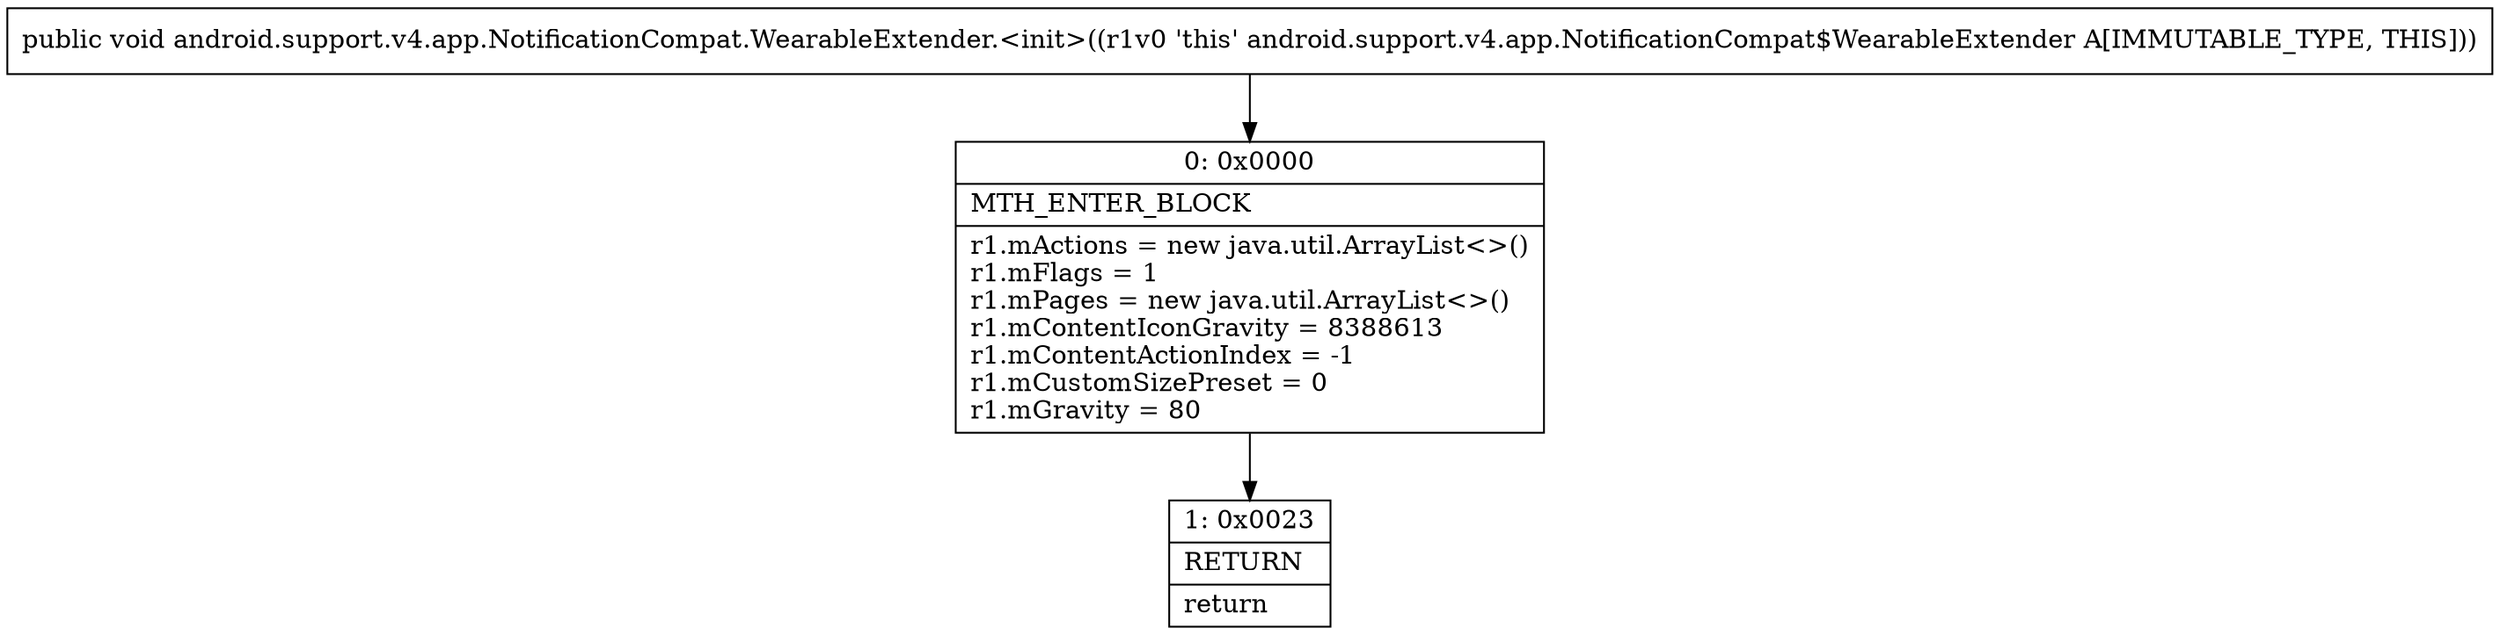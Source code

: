 digraph "CFG forandroid.support.v4.app.NotificationCompat.WearableExtender.\<init\>()V" {
Node_0 [shape=record,label="{0\:\ 0x0000|MTH_ENTER_BLOCK\l|r1.mActions = new java.util.ArrayList\<\>()\lr1.mFlags = 1\lr1.mPages = new java.util.ArrayList\<\>()\lr1.mContentIconGravity = 8388613\lr1.mContentActionIndex = \-1\lr1.mCustomSizePreset = 0\lr1.mGravity = 80\l}"];
Node_1 [shape=record,label="{1\:\ 0x0023|RETURN\l|return\l}"];
MethodNode[shape=record,label="{public void android.support.v4.app.NotificationCompat.WearableExtender.\<init\>((r1v0 'this' android.support.v4.app.NotificationCompat$WearableExtender A[IMMUTABLE_TYPE, THIS])) }"];
MethodNode -> Node_0;
Node_0 -> Node_1;
}

